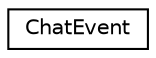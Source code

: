 digraph "Graphical Class Hierarchy"
{
 // LATEX_PDF_SIZE
  edge [fontname="Helvetica",fontsize="10",labelfontname="Helvetica",labelfontsize="10"];
  node [fontname="Helvetica",fontsize="10",shape=record];
  rankdir="LR";
  Node0 [label="ChatEvent",height=0.2,width=0.4,color="black", fillcolor="white", style="filled",URL="$classChatEvent.html",tooltip="Encapsulate a chat event."];
}
